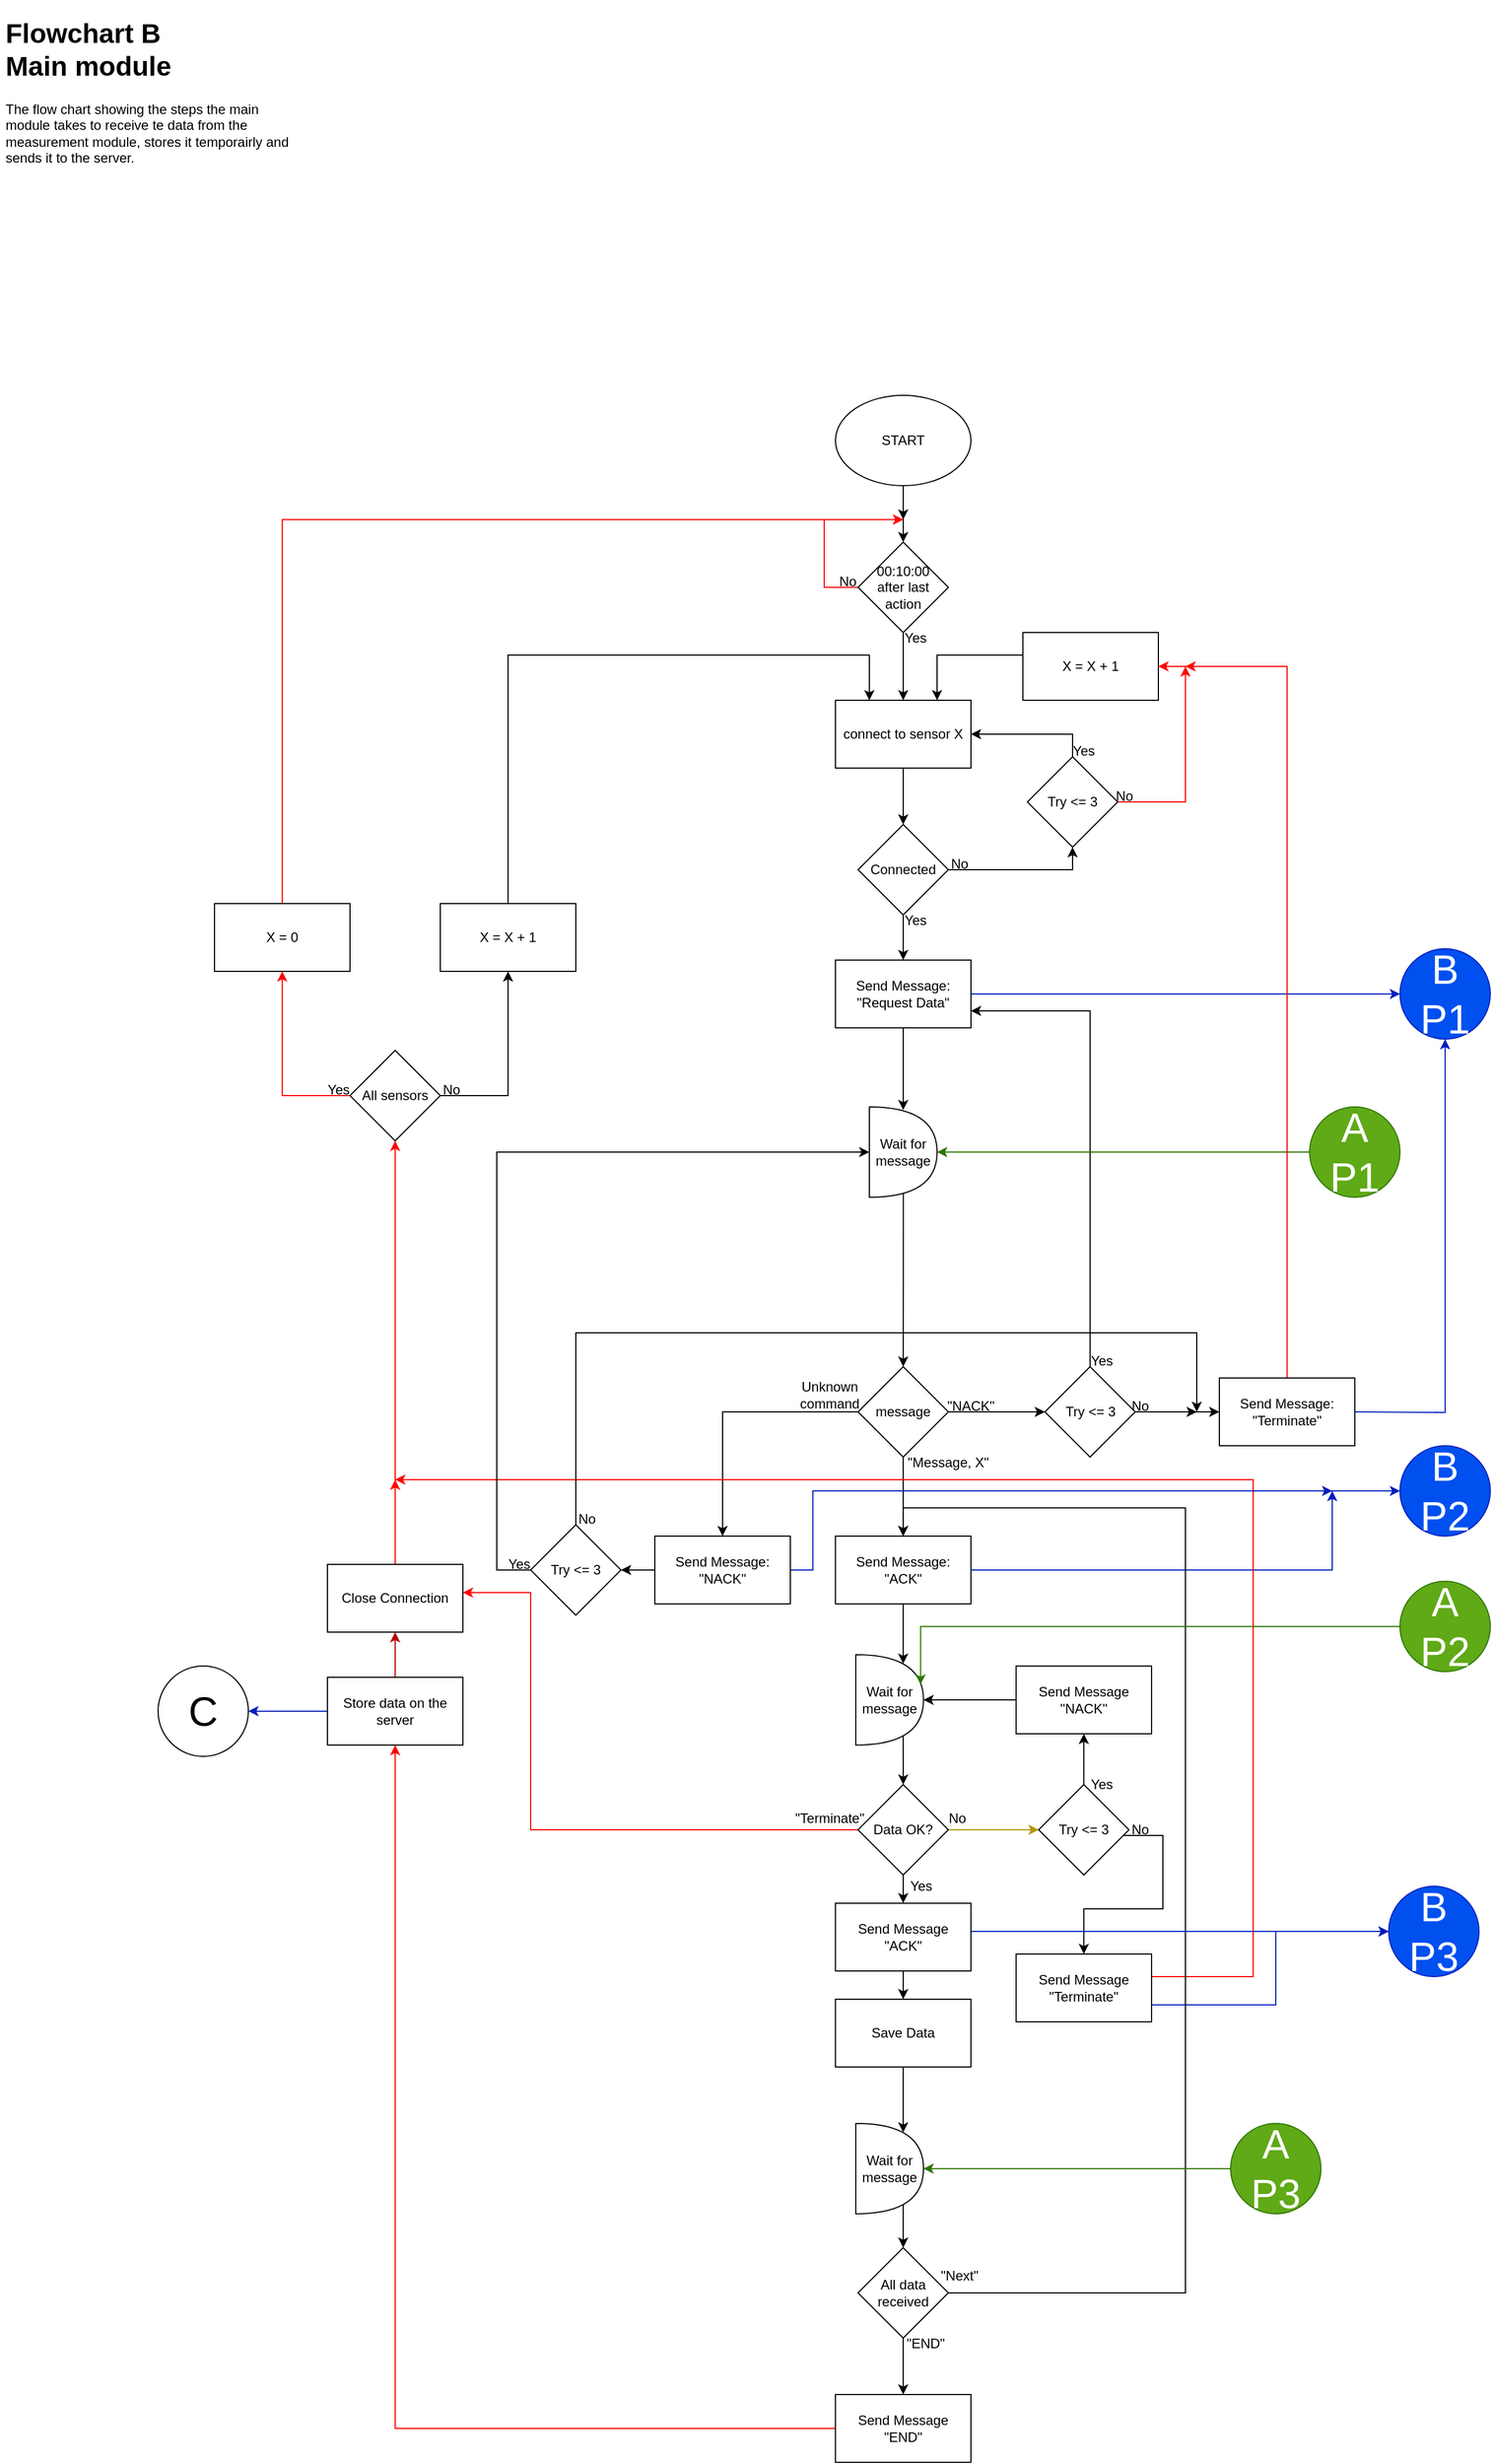 <mxfile version="20.8.10" type="device"><diagram id="ngqOri7_bJ91vzpfBOnb" name="Page-1"><mxGraphModel dx="1493" dy="872" grid="1" gridSize="10" guides="1" tooltips="1" connect="1" arrows="1" fold="1" page="1" pageScale="1" pageWidth="1654" pageHeight="2336" math="0" shadow="0"><root><mxCell id="0"/><mxCell id="1" parent="0"/><mxCell id="ejAVod9lfCWo6qnewL7N-1" value="&lt;h1&gt;Flowchart B&lt;br&gt;Main module&lt;/h1&gt;&lt;p&gt;The flow chart showing the steps the main module takes to receive te data from the measurement module, stores it temporairly and sends it to the server.&lt;/p&gt;" style="text;html=1;strokeColor=none;fillColor=none;spacing=5;spacingTop=-20;whiteSpace=wrap;overflow=hidden;rounded=0;" parent="1" vertex="1"><mxGeometry x="40" y="40" width="260" height="180" as="geometry"/></mxCell><mxCell id="hjCvNH1vSdf3bWB9S1lY-4" style="edgeStyle=orthogonalEdgeStyle;rounded=0;orthogonalLoop=1;jettySize=auto;html=1;entryX=0.5;entryY=0;entryDx=0;entryDy=0;" edge="1" parent="1" source="ejAVod9lfCWo6qnewL7N-2" target="ejAVod9lfCWo6qnewL7N-25"><mxGeometry relative="1" as="geometry"/></mxCell><mxCell id="hjCvNH1vSdf3bWB9S1lY-6" style="edgeStyle=orthogonalEdgeStyle;rounded=0;orthogonalLoop=1;jettySize=auto;html=1;" edge="1" parent="1" source="ejAVod9lfCWo6qnewL7N-2"><mxGeometry relative="1" as="geometry"><mxPoint x="840" y="450" as="targetPoint"/></mxGeometry></mxCell><mxCell id="hjCvNH1vSdf3bWB9S1lY-8" style="edgeStyle=orthogonalEdgeStyle;rounded=0;orthogonalLoop=1;jettySize=auto;html=1;" edge="1" parent="1" source="ejAVod9lfCWo6qnewL7N-2"><mxGeometry relative="1" as="geometry"><mxPoint x="840" y="490" as="targetPoint"/></mxGeometry></mxCell><mxCell id="ejAVod9lfCWo6qnewL7N-2" value="START" style="ellipse;whiteSpace=wrap;html=1;" parent="1" vertex="1"><mxGeometry x="780" y="380" width="120" height="80" as="geometry"/></mxCell><mxCell id="ejAVod9lfCWo6qnewL7N-33" style="edgeStyle=orthogonalEdgeStyle;rounded=0;orthogonalLoop=1;jettySize=auto;html=1;entryX=0.5;entryY=0;entryDx=0;entryDy=0;" parent="1" source="ejAVod9lfCWo6qnewL7N-25" target="ejAVod9lfCWo6qnewL7N-32" edge="1"><mxGeometry relative="1" as="geometry"><Array as="points"><mxPoint x="840" y="617"/><mxPoint x="840" y="617"/></Array></mxGeometry></mxCell><mxCell id="hjCvNH1vSdf3bWB9S1lY-12" style="edgeStyle=orthogonalEdgeStyle;rounded=0;orthogonalLoop=1;jettySize=auto;html=1;strokeColor=#FF0000;" edge="1" parent="1" source="ejAVod9lfCWo6qnewL7N-25"><mxGeometry relative="1" as="geometry"><mxPoint x="840" y="490" as="targetPoint"/><Array as="points"><mxPoint x="770" y="550"/><mxPoint x="770" y="490"/></Array></mxGeometry></mxCell><mxCell id="ejAVod9lfCWo6qnewL7N-25" value="00:10:00&lt;br&gt;after last action" style="rhombus;whiteSpace=wrap;html=1;" parent="1" vertex="1"><mxGeometry x="800" y="510" width="80" height="80" as="geometry"/></mxCell><mxCell id="ejAVod9lfCWo6qnewL7N-31" value="No" style="text;html=1;strokeColor=none;fillColor=none;align=center;verticalAlign=middle;whiteSpace=wrap;rounded=0;" parent="1" vertex="1"><mxGeometry x="761" y="530" width="60" height="30" as="geometry"/></mxCell><mxCell id="ejAVod9lfCWo6qnewL7N-37" style="edgeStyle=orthogonalEdgeStyle;rounded=0;orthogonalLoop=1;jettySize=auto;html=1;entryX=0.5;entryY=0;entryDx=0;entryDy=0;" parent="1" source="ejAVod9lfCWo6qnewL7N-32" target="ejAVod9lfCWo6qnewL7N-36" edge="1"><mxGeometry relative="1" as="geometry"/></mxCell><mxCell id="ejAVod9lfCWo6qnewL7N-32" value="connect to sensor X" style="rounded=0;whiteSpace=wrap;html=1;" parent="1" vertex="1"><mxGeometry x="780" y="650" width="120" height="60" as="geometry"/></mxCell><mxCell id="ejAVod9lfCWo6qnewL7N-42" style="edgeStyle=orthogonalEdgeStyle;rounded=0;orthogonalLoop=1;jettySize=auto;html=1;entryX=0.5;entryY=1;entryDx=0;entryDy=0;" parent="1" source="ejAVod9lfCWo6qnewL7N-36" target="ejAVod9lfCWo6qnewL7N-40" edge="1"><mxGeometry relative="1" as="geometry"/></mxCell><mxCell id="ejAVod9lfCWo6qnewL7N-47" style="edgeStyle=orthogonalEdgeStyle;rounded=0;orthogonalLoop=1;jettySize=auto;html=1;entryX=0.5;entryY=0;entryDx=0;entryDy=0;" parent="1" source="ejAVod9lfCWo6qnewL7N-36" target="ejAVod9lfCWo6qnewL7N-46" edge="1"><mxGeometry relative="1" as="geometry"/></mxCell><mxCell id="ejAVod9lfCWo6qnewL7N-36" value="Connected" style="rhombus;whiteSpace=wrap;html=1;" parent="1" vertex="1"><mxGeometry x="800" y="760" width="80" height="80" as="geometry"/></mxCell><mxCell id="ejAVod9lfCWo6qnewL7N-41" style="edgeStyle=orthogonalEdgeStyle;rounded=0;orthogonalLoop=1;jettySize=auto;html=1;entryX=1;entryY=0.5;entryDx=0;entryDy=0;exitX=0.5;exitY=0;exitDx=0;exitDy=0;" parent="1" source="ejAVod9lfCWo6qnewL7N-40" target="ejAVod9lfCWo6qnewL7N-32" edge="1"><mxGeometry relative="1" as="geometry"><Array as="points"><mxPoint x="990" y="680"/></Array></mxGeometry></mxCell><mxCell id="ejAVod9lfCWo6qnewL7N-44" style="edgeStyle=orthogonalEdgeStyle;rounded=0;orthogonalLoop=1;jettySize=auto;html=1;fillColor=#e51400;strokeColor=#FF0000;" parent="1" source="ejAVod9lfCWo6qnewL7N-40" edge="1"><mxGeometry relative="1" as="geometry"><Array as="points"><mxPoint x="1090" y="740"/><mxPoint x="1090" y="620"/></Array><mxPoint x="1090" y="620" as="targetPoint"/></mxGeometry></mxCell><mxCell id="ejAVod9lfCWo6qnewL7N-40" value="Try &amp;lt;= 3" style="rhombus;whiteSpace=wrap;html=1;" parent="1" vertex="1"><mxGeometry x="950" y="700" width="80" height="80" as="geometry"/></mxCell><mxCell id="ejAVod9lfCWo6qnewL7N-45" style="edgeStyle=orthogonalEdgeStyle;rounded=0;orthogonalLoop=1;jettySize=auto;html=1;entryX=0.75;entryY=0;entryDx=0;entryDy=0;" parent="1" source="ejAVod9lfCWo6qnewL7N-43" target="ejAVod9lfCWo6qnewL7N-32" edge="1"><mxGeometry relative="1" as="geometry"><Array as="points"><mxPoint x="870" y="610"/></Array></mxGeometry></mxCell><mxCell id="ejAVod9lfCWo6qnewL7N-43" value="X = X + 1" style="rounded=0;whiteSpace=wrap;html=1;" parent="1" vertex="1"><mxGeometry x="946" y="590" width="120" height="60" as="geometry"/></mxCell><mxCell id="ejAVod9lfCWo6qnewL7N-51" style="edgeStyle=orthogonalEdgeStyle;rounded=0;orthogonalLoop=1;jettySize=auto;html=1;entryX=0.5;entryY=0.035;entryDx=0;entryDy=0;entryPerimeter=0;" parent="1" source="ejAVod9lfCWo6qnewL7N-46" target="ejAVod9lfCWo6qnewL7N-50" edge="1"><mxGeometry relative="1" as="geometry"/></mxCell><mxCell id="pA3ViqqLi5sLeEmkM-sQ-3" style="edgeStyle=orthogonalEdgeStyle;rounded=0;orthogonalLoop=1;jettySize=auto;html=1;exitX=1;exitY=0.5;exitDx=0;exitDy=0;entryX=0;entryY=0.5;entryDx=0;entryDy=0;fillColor=#0050ef;strokeColor=#001DBC;" parent="1" source="ejAVod9lfCWo6qnewL7N-46" target="pA3ViqqLi5sLeEmkM-sQ-1" edge="1"><mxGeometry relative="1" as="geometry"><Array as="points"/></mxGeometry></mxCell><mxCell id="ejAVod9lfCWo6qnewL7N-46" value="Send Message:&lt;br&gt;&quot;Request Data&quot;" style="rounded=0;whiteSpace=wrap;html=1;" parent="1" vertex="1"><mxGeometry x="780" y="880" width="120" height="60" as="geometry"/></mxCell><mxCell id="ejAVod9lfCWo6qnewL7N-53" style="edgeStyle=orthogonalEdgeStyle;rounded=0;orthogonalLoop=1;jettySize=auto;html=1;entryX=0.5;entryY=0;entryDx=0;entryDy=0;exitX=0.502;exitY=0.954;exitDx=0;exitDy=0;exitPerimeter=0;" parent="1" source="ejAVod9lfCWo6qnewL7N-50" target="ejAVod9lfCWo6qnewL7N-52" edge="1"><mxGeometry relative="1" as="geometry"/></mxCell><mxCell id="ejAVod9lfCWo6qnewL7N-50" value="Wait for message" style="shape=or;whiteSpace=wrap;html=1;" parent="1" vertex="1"><mxGeometry x="810" y="1010" width="60" height="80" as="geometry"/></mxCell><mxCell id="ejAVod9lfCWo6qnewL7N-71" style="edgeStyle=orthogonalEdgeStyle;rounded=0;orthogonalLoop=1;jettySize=auto;html=1;entryX=0;entryY=0.5;entryDx=0;entryDy=0;fillColor=#e3c800;strokeColor=default;" parent="1" source="ejAVod9lfCWo6qnewL7N-52" target="ejAVod9lfCWo6qnewL7N-69" edge="1"><mxGeometry relative="1" as="geometry"/></mxCell><mxCell id="pA3ViqqLi5sLeEmkM-sQ-4" style="edgeStyle=orthogonalEdgeStyle;rounded=0;orthogonalLoop=1;jettySize=auto;html=1;entryX=0.5;entryY=0;entryDx=0;entryDy=0;" parent="1" source="ejAVod9lfCWo6qnewL7N-52" target="ejAVod9lfCWo6qnewL7N-64" edge="1"><mxGeometry relative="1" as="geometry"/></mxCell><mxCell id="pA3ViqqLi5sLeEmkM-sQ-12" value="" style="edgeStyle=orthogonalEdgeStyle;rounded=0;orthogonalLoop=1;jettySize=auto;html=1;" parent="1" source="ejAVod9lfCWo6qnewL7N-52" target="pA3ViqqLi5sLeEmkM-sQ-11" edge="1"><mxGeometry relative="1" as="geometry"/></mxCell><mxCell id="ejAVod9lfCWo6qnewL7N-52" value="message" style="rhombus;whiteSpace=wrap;html=1;" parent="1" vertex="1"><mxGeometry x="800" y="1240" width="80" height="80" as="geometry"/></mxCell><mxCell id="ejAVod9lfCWo6qnewL7N-62" value="&quot;Message, X&quot;" style="text;html=1;strokeColor=none;fillColor=none;align=center;verticalAlign=middle;whiteSpace=wrap;rounded=0;" parent="1" vertex="1"><mxGeometry x="830" y="1310" width="100" height="30" as="geometry"/></mxCell><mxCell id="ejAVod9lfCWo6qnewL7N-82" value="" style="edgeStyle=orthogonalEdgeStyle;rounded=0;orthogonalLoop=1;jettySize=auto;html=1;entryX=0.7;entryY=0.1;entryDx=0;entryDy=0;entryPerimeter=0;" parent="1" source="ejAVod9lfCWo6qnewL7N-64" target="ejAVod9lfCWo6qnewL7N-79" edge="1"><mxGeometry relative="1" as="geometry"/></mxCell><mxCell id="pA3ViqqLi5sLeEmkM-sQ-8" style="edgeStyle=orthogonalEdgeStyle;rounded=0;orthogonalLoop=1;jettySize=auto;html=1;fillColor=#0050ef;strokeColor=#001DBC;" parent="1" source="ejAVod9lfCWo6qnewL7N-64" edge="1"><mxGeometry relative="1" as="geometry"><Array as="points"><mxPoint x="1220" y="1420"/></Array><mxPoint x="1220" y="1350" as="targetPoint"/></mxGeometry></mxCell><mxCell id="ejAVod9lfCWo6qnewL7N-64" value="Send Message:&lt;br&gt;&quot;ACK&quot;" style="rounded=0;whiteSpace=wrap;html=1;" parent="1" vertex="1"><mxGeometry x="779.97" y="1390" width="120" height="60" as="geometry"/></mxCell><mxCell id="ejAVod9lfCWo6qnewL7N-65" value="Yes" style="text;html=1;strokeColor=none;fillColor=none;align=center;verticalAlign=middle;whiteSpace=wrap;rounded=0;" parent="1" vertex="1"><mxGeometry x="821" y="580" width="60" height="30" as="geometry"/></mxCell><mxCell id="ejAVod9lfCWo6qnewL7N-66" value="Yes" style="text;html=1;strokeColor=none;fillColor=none;align=center;verticalAlign=middle;whiteSpace=wrap;rounded=0;" parent="1" vertex="1"><mxGeometry x="970" y="680" width="60" height="30" as="geometry"/></mxCell><mxCell id="ejAVod9lfCWo6qnewL7N-67" value="No" style="text;html=1;strokeColor=none;fillColor=none;align=center;verticalAlign=middle;whiteSpace=wrap;rounded=0;" parent="1" vertex="1"><mxGeometry x="1006" y="720" width="60" height="30" as="geometry"/></mxCell><mxCell id="ejAVod9lfCWo6qnewL7N-68" value="&quot;NACK&quot;" style="text;html=1;strokeColor=none;fillColor=none;align=center;verticalAlign=middle;whiteSpace=wrap;rounded=0;" parent="1" vertex="1"><mxGeometry x="870" y="1260" width="60" height="30" as="geometry"/></mxCell><mxCell id="ejAVod9lfCWo6qnewL7N-70" style="edgeStyle=orthogonalEdgeStyle;rounded=0;orthogonalLoop=1;jettySize=auto;html=1;entryX=1;entryY=0.75;entryDx=0;entryDy=0;fillColor=#e3c800;strokeColor=default;" parent="1" source="ejAVod9lfCWo6qnewL7N-69" target="ejAVod9lfCWo6qnewL7N-46" edge="1"><mxGeometry relative="1" as="geometry"><Array as="points"><mxPoint x="1006" y="925"/></Array></mxGeometry></mxCell><mxCell id="ejAVod9lfCWo6qnewL7N-77" style="edgeStyle=orthogonalEdgeStyle;rounded=0;orthogonalLoop=1;jettySize=auto;html=1;entryX=0;entryY=0.5;entryDx=0;entryDy=0;fillColor=#e51400;strokeColor=default;" parent="1" source="ejAVod9lfCWo6qnewL7N-69" edge="1"><mxGeometry relative="1" as="geometry"><mxPoint x="1120" y="1280" as="targetPoint"/></mxGeometry></mxCell><mxCell id="pA3ViqqLi5sLeEmkM-sQ-23" style="edgeStyle=orthogonalEdgeStyle;rounded=0;orthogonalLoop=1;jettySize=auto;html=1;strokeColor=default;" parent="1" source="ejAVod9lfCWo6qnewL7N-69" edge="1"><mxGeometry relative="1" as="geometry"><mxPoint x="1100" y="1280" as="targetPoint"/></mxGeometry></mxCell><mxCell id="ejAVod9lfCWo6qnewL7N-69" value="Try &amp;lt;= 3" style="rhombus;whiteSpace=wrap;html=1;" parent="1" vertex="1"><mxGeometry x="965.5" y="1240" width="80" height="80" as="geometry"/></mxCell><mxCell id="ejAVod9lfCWo6qnewL7N-74" value="No" style="text;html=1;strokeColor=none;fillColor=none;align=center;verticalAlign=middle;whiteSpace=wrap;rounded=0;" parent="1" vertex="1"><mxGeometry x="1019.97" y="1260" width="60" height="30" as="geometry"/></mxCell><mxCell id="ejAVod9lfCWo6qnewL7N-75" value="Yes" style="text;html=1;strokeColor=none;fillColor=none;align=center;verticalAlign=middle;whiteSpace=wrap;rounded=0;" parent="1" vertex="1"><mxGeometry x="985.5" y="1220" width="60" height="30" as="geometry"/></mxCell><mxCell id="ejAVod9lfCWo6qnewL7N-78" style="edgeStyle=orthogonalEdgeStyle;rounded=0;orthogonalLoop=1;jettySize=auto;html=1;entryX=1;entryY=0.5;entryDx=0;entryDy=0;fillColor=#e51400;strokeColor=#FF0000;exitX=0.5;exitY=0;exitDx=0;exitDy=0;" parent="1" target="ejAVod9lfCWo6qnewL7N-43" edge="1"><mxGeometry relative="1" as="geometry"><mxPoint x="1180" y="1250" as="sourcePoint"/><Array as="points"><mxPoint x="1180" y="620"/></Array></mxGeometry></mxCell><mxCell id="pA3ViqqLi5sLeEmkM-sQ-2" style="edgeStyle=orthogonalEdgeStyle;rounded=0;orthogonalLoop=1;jettySize=auto;html=1;entryX=0.5;entryY=1;entryDx=0;entryDy=0;fillColor=#0050ef;strokeColor=#001DBC;" parent="1" target="pA3ViqqLi5sLeEmkM-sQ-1" edge="1"><mxGeometry relative="1" as="geometry"><mxPoint x="1240" y="1280" as="sourcePoint"/></mxGeometry></mxCell><mxCell id="ski04vIqtmWmsGKE9CBC-9" value="" style="edgeStyle=orthogonalEdgeStyle;rounded=0;orthogonalLoop=1;jettySize=auto;html=1;exitX=0.7;exitY=0.9;exitDx=0;exitDy=0;exitPerimeter=0;" parent="1" source="ejAVod9lfCWo6qnewL7N-79" target="ejAVod9lfCWo6qnewL7N-85" edge="1"><mxGeometry relative="1" as="geometry"/></mxCell><mxCell id="ejAVod9lfCWo6qnewL7N-79" value="Wait for message" style="shape=or;whiteSpace=wrap;html=1;" parent="1" vertex="1"><mxGeometry x="797.97" y="1495" width="60" height="80" as="geometry"/></mxCell><mxCell id="ski04vIqtmWmsGKE9CBC-15" style="edgeStyle=orthogonalEdgeStyle;rounded=0;orthogonalLoop=1;jettySize=auto;html=1;fillColor=#e3c800;strokeColor=#B09500;entryX=0;entryY=0.5;entryDx=0;entryDy=0;" parent="1" source="ejAVod9lfCWo6qnewL7N-85" target="ski04vIqtmWmsGKE9CBC-13" edge="1"><mxGeometry relative="1" as="geometry"><mxPoint x="939.97" y="1655" as="targetPoint"/></mxGeometry></mxCell><mxCell id="ski04vIqtmWmsGKE9CBC-22" value="" style="edgeStyle=orthogonalEdgeStyle;rounded=0;orthogonalLoop=1;jettySize=auto;html=1;" parent="1" source="ejAVod9lfCWo6qnewL7N-85" target="pA3ViqqLi5sLeEmkM-sQ-30" edge="1"><mxGeometry relative="1" as="geometry"/></mxCell><mxCell id="bx0ji27A79npsngp_7fO-7" style="edgeStyle=orthogonalEdgeStyle;rounded=0;orthogonalLoop=1;jettySize=auto;html=1;fillColor=#e51400;strokeColor=#FF0000;" parent="1" source="ejAVod9lfCWo6qnewL7N-85" edge="1"><mxGeometry relative="1" as="geometry"><mxPoint x="450" y="1440" as="targetPoint"/><Array as="points"><mxPoint x="510" y="1650"/><mxPoint x="510" y="1440"/></Array></mxGeometry></mxCell><mxCell id="ejAVod9lfCWo6qnewL7N-85" value="Data OK?" style="rhombus;whiteSpace=wrap;html=1;" parent="1" vertex="1"><mxGeometry x="799.97" y="1610" width="80" height="80" as="geometry"/></mxCell><mxCell id="ski04vIqtmWmsGKE9CBC-34" style="edgeStyle=orthogonalEdgeStyle;rounded=0;orthogonalLoop=1;jettySize=auto;html=1;entryX=0.5;entryY=1;entryDx=0;entryDy=0;fillColor=#e51400;strokeColor=#FF0000;" parent="1" source="ski04vIqtmWmsGKE9CBC-3" target="mwP6XCfrJOls09Q5-6NK-28" edge="1"><mxGeometry relative="1" as="geometry"><Array as="points"><mxPoint x="390" y="1060"/></Array><mxPoint x="390" y="1265" as="targetPoint"/></mxGeometry></mxCell><mxCell id="pA3ViqqLi5sLeEmkM-sQ-27" style="edgeStyle=orthogonalEdgeStyle;rounded=0;orthogonalLoop=1;jettySize=auto;html=1;strokeColor=#FF0000;fillColor=#e51400;" parent="1" source="ski04vIqtmWmsGKE9CBC-3" edge="1"><mxGeometry relative="1" as="geometry"><mxPoint x="390" y="1340" as="targetPoint"/></mxGeometry></mxCell><mxCell id="ski04vIqtmWmsGKE9CBC-3" value="Close Connection" style="rounded=0;whiteSpace=wrap;html=1;" parent="1" vertex="1"><mxGeometry x="330" y="1415" width="120" height="60" as="geometry"/></mxCell><mxCell id="ski04vIqtmWmsGKE9CBC-12" style="edgeStyle=orthogonalEdgeStyle;rounded=0;orthogonalLoop=1;jettySize=auto;html=1;entryX=0.5;entryY=0;entryDx=0;entryDy=0;" parent="1" source="ski04vIqtmWmsGKE9CBC-13" target="ski04vIqtmWmsGKE9CBC-14" edge="1"><mxGeometry relative="1" as="geometry"><Array as="points"><mxPoint x="1070" y="1655"/><mxPoint x="1070" y="1720"/><mxPoint x="1000" y="1720"/></Array></mxGeometry></mxCell><mxCell id="mwP6XCfrJOls09Q5-6NK-58" value="" style="edgeStyle=orthogonalEdgeStyle;rounded=0;orthogonalLoop=1;jettySize=auto;html=1;fontSize=12;" parent="1" source="ski04vIqtmWmsGKE9CBC-13" target="mwP6XCfrJOls09Q5-6NK-56" edge="1"><mxGeometry relative="1" as="geometry"/></mxCell><mxCell id="ski04vIqtmWmsGKE9CBC-13" value="Try &amp;lt;= 3" style="rhombus;whiteSpace=wrap;html=1;" parent="1" vertex="1"><mxGeometry x="959.97" y="1610" width="80" height="80" as="geometry"/></mxCell><mxCell id="mwP6XCfrJOls09Q5-6NK-73" style="edgeStyle=orthogonalEdgeStyle;rounded=0;orthogonalLoop=1;jettySize=auto;html=1;strokeColor=#FF0000;fontSize=12;fillColor=#e51400;" parent="1" source="ski04vIqtmWmsGKE9CBC-14" edge="1"><mxGeometry relative="1" as="geometry"><Array as="points"><mxPoint x="1150" y="1780"/><mxPoint x="1150" y="1340"/></Array><mxPoint x="390" y="1340" as="targetPoint"/></mxGeometry></mxCell><mxCell id="pA3ViqqLi5sLeEmkM-sQ-34" style="edgeStyle=orthogonalEdgeStyle;rounded=0;orthogonalLoop=1;jettySize=auto;html=1;exitX=1;exitY=0.75;exitDx=0;exitDy=0;entryX=0;entryY=0.5;entryDx=0;entryDy=0;strokeColor=#001DBC;fillColor=#0050ef;" parent="1" source="ski04vIqtmWmsGKE9CBC-14" target="pA3ViqqLi5sLeEmkM-sQ-32" edge="1"><mxGeometry relative="1" as="geometry"><Array as="points"><mxPoint x="1170" y="1805"/><mxPoint x="1170" y="1740"/></Array></mxGeometry></mxCell><mxCell id="ski04vIqtmWmsGKE9CBC-14" value="Send Message&lt;br&gt;&quot;Terminate&quot;" style="rounded=0;whiteSpace=wrap;html=1;" parent="1" vertex="1"><mxGeometry x="939.97" y="1760" width="120" height="60" as="geometry"/></mxCell><mxCell id="ski04vIqtmWmsGKE9CBC-16" value="No" style="text;html=1;strokeColor=none;fillColor=none;align=center;verticalAlign=middle;whiteSpace=wrap;rounded=0;" parent="1" vertex="1"><mxGeometry x="857.97" y="1625" width="60" height="30" as="geometry"/></mxCell><mxCell id="ski04vIqtmWmsGKE9CBC-18" value="Yes" style="text;html=1;strokeColor=none;fillColor=none;align=center;verticalAlign=middle;whiteSpace=wrap;rounded=0;" parent="1" vertex="1"><mxGeometry x="825.97" y="1685" width="60" height="30" as="geometry"/></mxCell><mxCell id="ski04vIqtmWmsGKE9CBC-21" style="edgeStyle=orthogonalEdgeStyle;rounded=0;orthogonalLoop=1;jettySize=auto;html=1;entryX=0.5;entryY=0;entryDx=0;entryDy=0;exitX=1;exitY=0.5;exitDx=0;exitDy=0;" parent="1" source="ski04vIqtmWmsGKE9CBC-20" target="ejAVod9lfCWo6qnewL7N-64" edge="1"><mxGeometry relative="1" as="geometry"><mxPoint x="939.97" y="1765" as="targetPoint"/><Array as="points"><mxPoint x="1090" y="2060"/><mxPoint x="1090" y="1365"/><mxPoint x="840" y="1365"/></Array></mxGeometry></mxCell><mxCell id="p_JPIzUsHEN2vnuBuGQG-4" style="edgeStyle=orthogonalEdgeStyle;rounded=0;orthogonalLoop=1;jettySize=auto;html=1;entryX=0.5;entryY=0;entryDx=0;entryDy=0;" parent="1" source="ski04vIqtmWmsGKE9CBC-20" target="ski04vIqtmWmsGKE9CBC-27" edge="1"><mxGeometry relative="1" as="geometry"><mxPoint x="839.97" y="1890" as="targetPoint"/></mxGeometry></mxCell><mxCell id="ski04vIqtmWmsGKE9CBC-20" value="All data received" style="rhombus;whiteSpace=wrap;html=1;" parent="1" vertex="1"><mxGeometry x="799.97" y="2020" width="80" height="80" as="geometry"/></mxCell><mxCell id="ski04vIqtmWmsGKE9CBC-23" value="&quot;Next&quot;" style="text;html=1;strokeColor=none;fillColor=none;align=center;verticalAlign=middle;whiteSpace=wrap;rounded=0;" parent="1" vertex="1"><mxGeometry x="860" y="2030" width="60" height="30" as="geometry"/></mxCell><mxCell id="ski04vIqtmWmsGKE9CBC-24" value="&quot;END&quot;" style="text;html=1;strokeColor=none;fillColor=none;align=center;verticalAlign=middle;whiteSpace=wrap;rounded=0;" parent="1" vertex="1"><mxGeometry x="830" y="2090" width="60" height="30" as="geometry"/></mxCell><mxCell id="ski04vIqtmWmsGKE9CBC-38" style="edgeStyle=orthogonalEdgeStyle;rounded=0;orthogonalLoop=1;jettySize=auto;html=1;entryX=0.5;entryY=1;entryDx=0;entryDy=0;fillColor=#e51400;strokeColor=#FF0000;" parent="1" source="ski04vIqtmWmsGKE9CBC-27" target="mwP6XCfrJOls09Q5-6NK-17" edge="1"><mxGeometry relative="1" as="geometry"><mxPoint x="390" y="1685" as="targetPoint"/></mxGeometry></mxCell><mxCell id="ski04vIqtmWmsGKE9CBC-27" value="Send Message&lt;br&gt;&quot;END&quot;" style="rounded=0;whiteSpace=wrap;html=1;" parent="1" vertex="1"><mxGeometry x="779.97" y="2150" width="120" height="60" as="geometry"/></mxCell><mxCell id="mwP6XCfrJOls09Q5-6NK-15" style="edgeStyle=orthogonalEdgeStyle;rounded=0;orthogonalLoop=1;jettySize=auto;html=1;entryX=0.25;entryY=0;entryDx=0;entryDy=0;" parent="1" source="mwP6XCfrJOls09Q5-6NK-14" target="ejAVod9lfCWo6qnewL7N-32" edge="1"><mxGeometry relative="1" as="geometry"><Array as="points"><mxPoint x="490" y="610"/><mxPoint x="810" y="610"/></Array></mxGeometry></mxCell><mxCell id="mwP6XCfrJOls09Q5-6NK-14" value="X = X + 1" style="rounded=0;whiteSpace=wrap;html=1;" parent="1" vertex="1"><mxGeometry x="430" y="830" width="120" height="60" as="geometry"/></mxCell><mxCell id="mwP6XCfrJOls09Q5-6NK-19" value="" style="edgeStyle=orthogonalEdgeStyle;rounded=0;orthogonalLoop=1;jettySize=auto;html=1;fillColor=#e51400;strokeColor=#B20000;" parent="1" source="mwP6XCfrJOls09Q5-6NK-17" target="ski04vIqtmWmsGKE9CBC-3" edge="1"><mxGeometry relative="1" as="geometry"/></mxCell><mxCell id="mwP6XCfrJOls09Q5-6NK-21" value="" style="edgeStyle=orthogonalEdgeStyle;rounded=0;orthogonalLoop=1;jettySize=auto;html=1;fontSize=36;fillColor=#0050ef;strokeColor=#001DBC;" parent="1" source="mwP6XCfrJOls09Q5-6NK-17" target="mwP6XCfrJOls09Q5-6NK-20" edge="1"><mxGeometry relative="1" as="geometry"/></mxCell><mxCell id="mwP6XCfrJOls09Q5-6NK-17" value="Store data on the server" style="rounded=0;whiteSpace=wrap;html=1;" parent="1" vertex="1"><mxGeometry x="330" y="1515" width="120" height="60" as="geometry"/></mxCell><mxCell id="mwP6XCfrJOls09Q5-6NK-20" value="&lt;font style=&quot;font-size: 36px;&quot;&gt;C&lt;/font&gt;" style="ellipse;whiteSpace=wrap;html=1;aspect=fixed;" parent="1" vertex="1"><mxGeometry x="180" y="1505" width="80" height="80" as="geometry"/></mxCell><mxCell id="mwP6XCfrJOls09Q5-6NK-29" style="edgeStyle=orthogonalEdgeStyle;rounded=0;orthogonalLoop=1;jettySize=auto;html=1;fontSize=12;" parent="1" source="mwP6XCfrJOls09Q5-6NK-28" target="mwP6XCfrJOls09Q5-6NK-14" edge="1"><mxGeometry relative="1" as="geometry"><Array as="points"><mxPoint x="490" y="1000"/></Array></mxGeometry></mxCell><mxCell id="mwP6XCfrJOls09Q5-6NK-31" style="edgeStyle=orthogonalEdgeStyle;rounded=0;orthogonalLoop=1;jettySize=auto;html=1;entryX=0.5;entryY=1;entryDx=0;entryDy=0;fontSize=12;fillColor=#e51400;strokeColor=#FF0000;" parent="1" source="mwP6XCfrJOls09Q5-6NK-28" target="mwP6XCfrJOls09Q5-6NK-30" edge="1"><mxGeometry relative="1" as="geometry"><Array as="points"><mxPoint x="290" y="1000"/></Array></mxGeometry></mxCell><mxCell id="mwP6XCfrJOls09Q5-6NK-28" value="All sensors" style="rhombus;whiteSpace=wrap;html=1;fontSize=12;" parent="1" vertex="1"><mxGeometry x="350" y="960" width="80" height="80" as="geometry"/></mxCell><mxCell id="mwP6XCfrJOls09Q5-6NK-32" style="edgeStyle=orthogonalEdgeStyle;rounded=0;orthogonalLoop=1;jettySize=auto;html=1;fontSize=12;fillColor=#e51400;strokeColor=#FF0000;" parent="1" source="mwP6XCfrJOls09Q5-6NK-30" edge="1"><mxGeometry relative="1" as="geometry"><Array as="points"><mxPoint x="290" y="490"/><mxPoint x="840" y="490"/></Array><mxPoint x="840" y="490" as="targetPoint"/></mxGeometry></mxCell><mxCell id="mwP6XCfrJOls09Q5-6NK-30" value="X = 0" style="rounded=0;whiteSpace=wrap;html=1;" parent="1" vertex="1"><mxGeometry x="230" y="830" width="120" height="60" as="geometry"/></mxCell><mxCell id="mwP6XCfrJOls09Q5-6NK-33" value="No" style="text;html=1;strokeColor=none;fillColor=none;align=center;verticalAlign=middle;whiteSpace=wrap;rounded=0;" parent="1" vertex="1"><mxGeometry x="860" y="780" width="60" height="30" as="geometry"/></mxCell><mxCell id="mwP6XCfrJOls09Q5-6NK-34" value="Yes" style="text;html=1;strokeColor=none;fillColor=none;align=center;verticalAlign=middle;whiteSpace=wrap;rounded=0;" parent="1" vertex="1"><mxGeometry x="821" y="830" width="60" height="30" as="geometry"/></mxCell><mxCell id="mwP6XCfrJOls09Q5-6NK-51" value="Yes" style="text;html=1;strokeColor=none;fillColor=none;align=center;verticalAlign=middle;whiteSpace=wrap;rounded=0;" parent="1" vertex="1"><mxGeometry x="985.5" y="1595" width="60" height="30" as="geometry"/></mxCell><mxCell id="mwP6XCfrJOls09Q5-6NK-52" value="No" style="text;html=1;strokeColor=none;fillColor=none;align=center;verticalAlign=middle;whiteSpace=wrap;rounded=0;" parent="1" vertex="1"><mxGeometry x="1019.97" y="1635" width="60" height="30" as="geometry"/></mxCell><mxCell id="mwP6XCfrJOls09Q5-6NK-57" value="" style="edgeStyle=orthogonalEdgeStyle;rounded=0;orthogonalLoop=1;jettySize=auto;html=1;fontSize=12;" parent="1" source="mwP6XCfrJOls09Q5-6NK-56" target="ejAVod9lfCWo6qnewL7N-79" edge="1"><mxGeometry relative="1" as="geometry"/></mxCell><mxCell id="mwP6XCfrJOls09Q5-6NK-56" value="Send Message&lt;br&gt;&quot;NACK&quot;" style="rounded=0;whiteSpace=wrap;html=1;" parent="1" vertex="1"><mxGeometry x="939.97" y="1505" width="120" height="60" as="geometry"/></mxCell><mxCell id="mwP6XCfrJOls09Q5-6NK-69" value="Yes" style="text;html=1;strokeColor=none;fillColor=none;align=center;verticalAlign=middle;whiteSpace=wrap;rounded=0;" parent="1" vertex="1"><mxGeometry x="310" y="980" width="60" height="30" as="geometry"/></mxCell><mxCell id="mwP6XCfrJOls09Q5-6NK-70" value="No" style="text;html=1;strokeColor=none;fillColor=none;align=center;verticalAlign=middle;whiteSpace=wrap;rounded=0;" parent="1" vertex="1"><mxGeometry x="410" y="980" width="60" height="30" as="geometry"/></mxCell><mxCell id="p_JPIzUsHEN2vnuBuGQG-8" style="edgeStyle=orthogonalEdgeStyle;rounded=0;orthogonalLoop=1;jettySize=auto;html=1;entryX=0.7;entryY=0.1;entryDx=0;entryDy=0;entryPerimeter=0;" parent="1" source="p_JPIzUsHEN2vnuBuGQG-7" target="pA3ViqqLi5sLeEmkM-sQ-36" edge="1"><mxGeometry relative="1" as="geometry"/></mxCell><mxCell id="p_JPIzUsHEN2vnuBuGQG-7" value="Save Data" style="rounded=0;whiteSpace=wrap;html=1;" parent="1" vertex="1"><mxGeometry x="779.97" y="1800" width="120" height="60" as="geometry"/></mxCell><mxCell id="pA3ViqqLi5sLeEmkM-sQ-1" value="&lt;span style=&quot;font-size: 36px;&quot;&gt;B&lt;br&gt;P1&lt;br&gt;&lt;/span&gt;" style="ellipse;whiteSpace=wrap;html=1;aspect=fixed;fillColor=#0050ef;fontColor=#ffffff;strokeColor=#001DBC;" parent="1" vertex="1"><mxGeometry x="1280" y="870" width="80" height="80" as="geometry"/></mxCell><mxCell id="pA3ViqqLi5sLeEmkM-sQ-6" style="edgeStyle=orthogonalEdgeStyle;rounded=0;orthogonalLoop=1;jettySize=auto;html=1;entryX=1;entryY=0.5;entryDx=0;entryDy=0;entryPerimeter=0;fillColor=#60a917;strokeColor=#2D7600;" parent="1" source="pA3ViqqLi5sLeEmkM-sQ-5" target="ejAVod9lfCWo6qnewL7N-50" edge="1"><mxGeometry relative="1" as="geometry"/></mxCell><mxCell id="pA3ViqqLi5sLeEmkM-sQ-5" value="&lt;span style=&quot;font-size: 36px;&quot;&gt;A&lt;br&gt;P1&lt;br&gt;&lt;/span&gt;" style="ellipse;whiteSpace=wrap;html=1;aspect=fixed;fillColor=#60a917;fontColor=#ffffff;strokeColor=#2D7600;" parent="1" vertex="1"><mxGeometry x="1200" y="1010" width="80" height="80" as="geometry"/></mxCell><mxCell id="pA3ViqqLi5sLeEmkM-sQ-7" value="&lt;span style=&quot;font-size: 36px;&quot;&gt;B&lt;br&gt;P2&lt;br&gt;&lt;/span&gt;" style="ellipse;whiteSpace=wrap;html=1;aspect=fixed;fillColor=#0050ef;fontColor=#ffffff;strokeColor=#001DBC;" parent="1" vertex="1"><mxGeometry x="1280" y="1310" width="80" height="80" as="geometry"/></mxCell><mxCell id="pA3ViqqLi5sLeEmkM-sQ-13" style="edgeStyle=orthogonalEdgeStyle;rounded=0;orthogonalLoop=1;jettySize=auto;html=1;fillColor=#0050ef;strokeColor=#001DBC;exitX=1;exitY=0.5;exitDx=0;exitDy=0;" parent="1" source="pA3ViqqLi5sLeEmkM-sQ-11" target="pA3ViqqLi5sLeEmkM-sQ-7" edge="1"><mxGeometry relative="1" as="geometry"><Array as="points"><mxPoint x="760" y="1420"/><mxPoint x="760" y="1350"/><mxPoint x="1220" y="1350"/></Array></mxGeometry></mxCell><mxCell id="pA3ViqqLi5sLeEmkM-sQ-16" style="edgeStyle=orthogonalEdgeStyle;rounded=0;orthogonalLoop=1;jettySize=auto;html=1;exitX=0;exitY=0.5;exitDx=0;exitDy=0;entryX=1;entryY=0.5;entryDx=0;entryDy=0;" parent="1" source="pA3ViqqLi5sLeEmkM-sQ-11" target="pA3ViqqLi5sLeEmkM-sQ-19" edge="1"><mxGeometry relative="1" as="geometry"/></mxCell><mxCell id="bx0ji27A79npsngp_7fO-2" style="edgeStyle=orthogonalEdgeStyle;rounded=0;orthogonalLoop=1;jettySize=auto;html=1;fillColor=#0050ef;strokeColor=#001DBC;" parent="1" source="pA3ViqqLi5sLeEmkM-sQ-11" edge="1"><mxGeometry relative="1" as="geometry"><mxPoint x="1220" y="1350" as="targetPoint"/><Array as="points"><mxPoint x="760" y="1420"/><mxPoint x="760" y="1350"/></Array></mxGeometry></mxCell><mxCell id="pA3ViqqLi5sLeEmkM-sQ-11" value="Send Message:&lt;br&gt;&quot;NACK&quot;" style="whiteSpace=wrap;html=1;" parent="1" vertex="1"><mxGeometry x="620" y="1390" width="120" height="60" as="geometry"/></mxCell><mxCell id="pA3ViqqLi5sLeEmkM-sQ-15" value="Unknown command" style="text;html=1;strokeColor=none;fillColor=none;align=center;verticalAlign=middle;whiteSpace=wrap;rounded=0;" parent="1" vertex="1"><mxGeometry x="729.97" y="1250" width="90" height="30" as="geometry"/></mxCell><mxCell id="hjCvNH1vSdf3bWB9S1lY-10" style="edgeStyle=orthogonalEdgeStyle;rounded=0;orthogonalLoop=1;jettySize=auto;html=1;strokeColor=#FF0000;" edge="1" parent="1" source="pA3ViqqLi5sLeEmkM-sQ-17"><mxGeometry relative="1" as="geometry"><mxPoint x="1090" y="620" as="targetPoint"/><Array as="points"><mxPoint x="1180" y="620"/></Array></mxGeometry></mxCell><mxCell id="pA3ViqqLi5sLeEmkM-sQ-17" value="Send Message:&lt;br&gt;&quot;Terminate&quot;" style="rounded=0;whiteSpace=wrap;html=1;" parent="1" vertex="1"><mxGeometry x="1120" y="1250" width="120" height="60" as="geometry"/></mxCell><mxCell id="pA3ViqqLi5sLeEmkM-sQ-20" style="edgeStyle=orthogonalEdgeStyle;rounded=0;orthogonalLoop=1;jettySize=auto;html=1;entryX=0;entryY=0.5;entryDx=0;entryDy=0;entryPerimeter=0;strokeColor=default;" parent="1" source="pA3ViqqLi5sLeEmkM-sQ-19" target="ejAVod9lfCWo6qnewL7N-50" edge="1"><mxGeometry relative="1" as="geometry"><Array as="points"><mxPoint x="480" y="1420"/><mxPoint x="480" y="1050"/></Array></mxGeometry></mxCell><mxCell id="pA3ViqqLi5sLeEmkM-sQ-21" style="edgeStyle=orthogonalEdgeStyle;rounded=0;orthogonalLoop=1;jettySize=auto;html=1;strokeColor=default;" parent="1" source="pA3ViqqLi5sLeEmkM-sQ-19" edge="1"><mxGeometry relative="1" as="geometry"><mxPoint x="1100" y="1280" as="targetPoint"/><Array as="points"><mxPoint x="550" y="1210"/><mxPoint x="1100" y="1210"/><mxPoint x="1100" y="1280"/></Array></mxGeometry></mxCell><mxCell id="pA3ViqqLi5sLeEmkM-sQ-19" value="Try &amp;lt;= 3" style="rhombus;whiteSpace=wrap;html=1;" parent="1" vertex="1"><mxGeometry x="510" y="1380" width="80" height="80" as="geometry"/></mxCell><mxCell id="pA3ViqqLi5sLeEmkM-sQ-24" value="No" style="text;html=1;strokeColor=none;fillColor=none;align=center;verticalAlign=middle;whiteSpace=wrap;rounded=0;" parent="1" vertex="1"><mxGeometry x="530" y="1360" width="60" height="30" as="geometry"/></mxCell><mxCell id="pA3ViqqLi5sLeEmkM-sQ-25" value="Yes" style="text;html=1;strokeColor=none;fillColor=none;align=center;verticalAlign=middle;whiteSpace=wrap;rounded=0;" parent="1" vertex="1"><mxGeometry x="470" y="1400" width="60" height="30" as="geometry"/></mxCell><mxCell id="pA3ViqqLi5sLeEmkM-sQ-29" style="edgeStyle=orthogonalEdgeStyle;rounded=0;orthogonalLoop=1;jettySize=auto;html=1;entryX=0.957;entryY=0.33;entryDx=0;entryDy=0;entryPerimeter=0;strokeColor=#2D7600;fillColor=#60a917;" parent="1" source="pA3ViqqLi5sLeEmkM-sQ-28" target="ejAVod9lfCWo6qnewL7N-79" edge="1"><mxGeometry relative="1" as="geometry"><Array as="points"><mxPoint x="855" y="1470"/></Array></mxGeometry></mxCell><mxCell id="pA3ViqqLi5sLeEmkM-sQ-28" value="&lt;span style=&quot;font-size: 36px;&quot;&gt;A&lt;br&gt;P2&lt;br&gt;&lt;/span&gt;" style="ellipse;whiteSpace=wrap;html=1;aspect=fixed;fillColor=#60a917;fontColor=#ffffff;strokeColor=#2D7600;" parent="1" vertex="1"><mxGeometry x="1280" y="1430" width="80" height="80" as="geometry"/></mxCell><mxCell id="pA3ViqqLi5sLeEmkM-sQ-31" value="" style="edgeStyle=orthogonalEdgeStyle;rounded=0;orthogonalLoop=1;jettySize=auto;html=1;strokeColor=default;" parent="1" source="pA3ViqqLi5sLeEmkM-sQ-30" target="p_JPIzUsHEN2vnuBuGQG-7" edge="1"><mxGeometry relative="1" as="geometry"/></mxCell><mxCell id="pA3ViqqLi5sLeEmkM-sQ-33" style="edgeStyle=orthogonalEdgeStyle;rounded=0;orthogonalLoop=1;jettySize=auto;html=1;strokeColor=#001DBC;fillColor=#0050ef;entryX=0;entryY=0.5;entryDx=0;entryDy=0;" parent="1" source="pA3ViqqLi5sLeEmkM-sQ-30" target="pA3ViqqLi5sLeEmkM-sQ-32" edge="1"><mxGeometry relative="1" as="geometry"><Array as="points"><mxPoint x="1220" y="1740"/></Array></mxGeometry></mxCell><mxCell id="pA3ViqqLi5sLeEmkM-sQ-30" value="Send Message&lt;br&gt;&quot;ACK&quot;" style="rounded=0;whiteSpace=wrap;html=1;" parent="1" vertex="1"><mxGeometry x="779.97" y="1715" width="120" height="60" as="geometry"/></mxCell><mxCell id="pA3ViqqLi5sLeEmkM-sQ-32" value="&lt;span style=&quot;font-size: 36px;&quot;&gt;B&lt;br&gt;P3&lt;br&gt;&lt;/span&gt;" style="ellipse;whiteSpace=wrap;html=1;aspect=fixed;fillColor=#0050ef;fontColor=#ffffff;strokeColor=#001DBC;" parent="1" vertex="1"><mxGeometry x="1270" y="1700" width="80" height="80" as="geometry"/></mxCell><mxCell id="pA3ViqqLi5sLeEmkM-sQ-38" style="edgeStyle=orthogonalEdgeStyle;rounded=0;orthogonalLoop=1;jettySize=auto;html=1;strokeColor=#2D7600;fillColor=#60a917;" parent="1" source="pA3ViqqLi5sLeEmkM-sQ-35" target="pA3ViqqLi5sLeEmkM-sQ-36" edge="1"><mxGeometry relative="1" as="geometry"/></mxCell><mxCell id="pA3ViqqLi5sLeEmkM-sQ-35" value="&lt;span style=&quot;font-size: 36px;&quot;&gt;A&lt;br&gt;P3&lt;br&gt;&lt;/span&gt;" style="ellipse;whiteSpace=wrap;html=1;aspect=fixed;fillColor=#60a917;fontColor=#ffffff;strokeColor=#2D7600;" parent="1" vertex="1"><mxGeometry x="1130" y="1910" width="80" height="80" as="geometry"/></mxCell><mxCell id="pA3ViqqLi5sLeEmkM-sQ-37" style="edgeStyle=orthogonalEdgeStyle;rounded=0;orthogonalLoop=1;jettySize=auto;html=1;exitX=0.7;exitY=0.9;exitDx=0;exitDy=0;exitPerimeter=0;entryX=0.5;entryY=0;entryDx=0;entryDy=0;strokeColor=default;" parent="1" source="pA3ViqqLi5sLeEmkM-sQ-36" target="ski04vIqtmWmsGKE9CBC-20" edge="1"><mxGeometry relative="1" as="geometry"/></mxCell><mxCell id="pA3ViqqLi5sLeEmkM-sQ-36" value="Wait for message" style="shape=or;whiteSpace=wrap;html=1;" parent="1" vertex="1"><mxGeometry x="797.97" y="1910" width="60" height="80" as="geometry"/></mxCell><mxCell id="bx0ji27A79npsngp_7fO-8" value="&quot;Terminate&quot;" style="text;html=1;strokeColor=none;fillColor=none;align=center;verticalAlign=middle;whiteSpace=wrap;rounded=0;" parent="1" vertex="1"><mxGeometry x="744.97" y="1625" width="60" height="30" as="geometry"/></mxCell></root></mxGraphModel></diagram></mxfile>